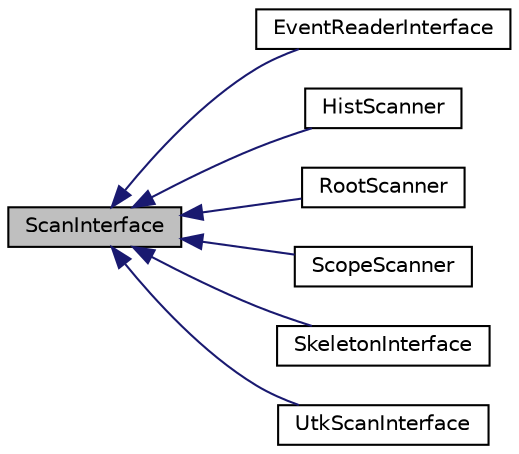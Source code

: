 digraph "ScanInterface"
{
  edge [fontname="Helvetica",fontsize="10",labelfontname="Helvetica",labelfontsize="10"];
  node [fontname="Helvetica",fontsize="10",shape=record];
  rankdir="LR";
  Node1 [label="ScanInterface",height=0.2,width=0.4,color="black", fillcolor="grey75", style="filled", fontcolor="black"];
  Node1 -> Node2 [dir="back",color="midnightblue",fontsize="10",style="solid",fontname="Helvetica"];
  Node2 [label="EventReaderInterface",height=0.2,width=0.4,color="black", fillcolor="white", style="filled",URL="$d5/de6/class_event_reader_interface.html"];
  Node1 -> Node3 [dir="back",color="midnightblue",fontsize="10",style="solid",fontname="Helvetica"];
  Node3 [label="HistScanner",height=0.2,width=0.4,color="black", fillcolor="white", style="filled",URL="$d0/db3/class_hist_scanner.html"];
  Node1 -> Node4 [dir="back",color="midnightblue",fontsize="10",style="solid",fontname="Helvetica"];
  Node4 [label="RootScanner",height=0.2,width=0.4,color="black", fillcolor="white", style="filled",URL="$df/d33/class_root_scanner.html"];
  Node1 -> Node5 [dir="back",color="midnightblue",fontsize="10",style="solid",fontname="Helvetica"];
  Node5 [label="ScopeScanner",height=0.2,width=0.4,color="black", fillcolor="white", style="filled",URL="$dd/dec/class_scope_scanner.html"];
  Node1 -> Node6 [dir="back",color="midnightblue",fontsize="10",style="solid",fontname="Helvetica"];
  Node6 [label="SkeletonInterface",height=0.2,width=0.4,color="black", fillcolor="white", style="filled",URL="$de/dab/class_skeleton_interface.html"];
  Node1 -> Node7 [dir="back",color="midnightblue",fontsize="10",style="solid",fontname="Helvetica"];
  Node7 [label="UtkScanInterface",height=0.2,width=0.4,color="black", fillcolor="white", style="filled",URL="$db/d6c/class_utk_scan_interface.html",tooltip="Class derived from ScanInterface to handle UI for the scan. "];
}
